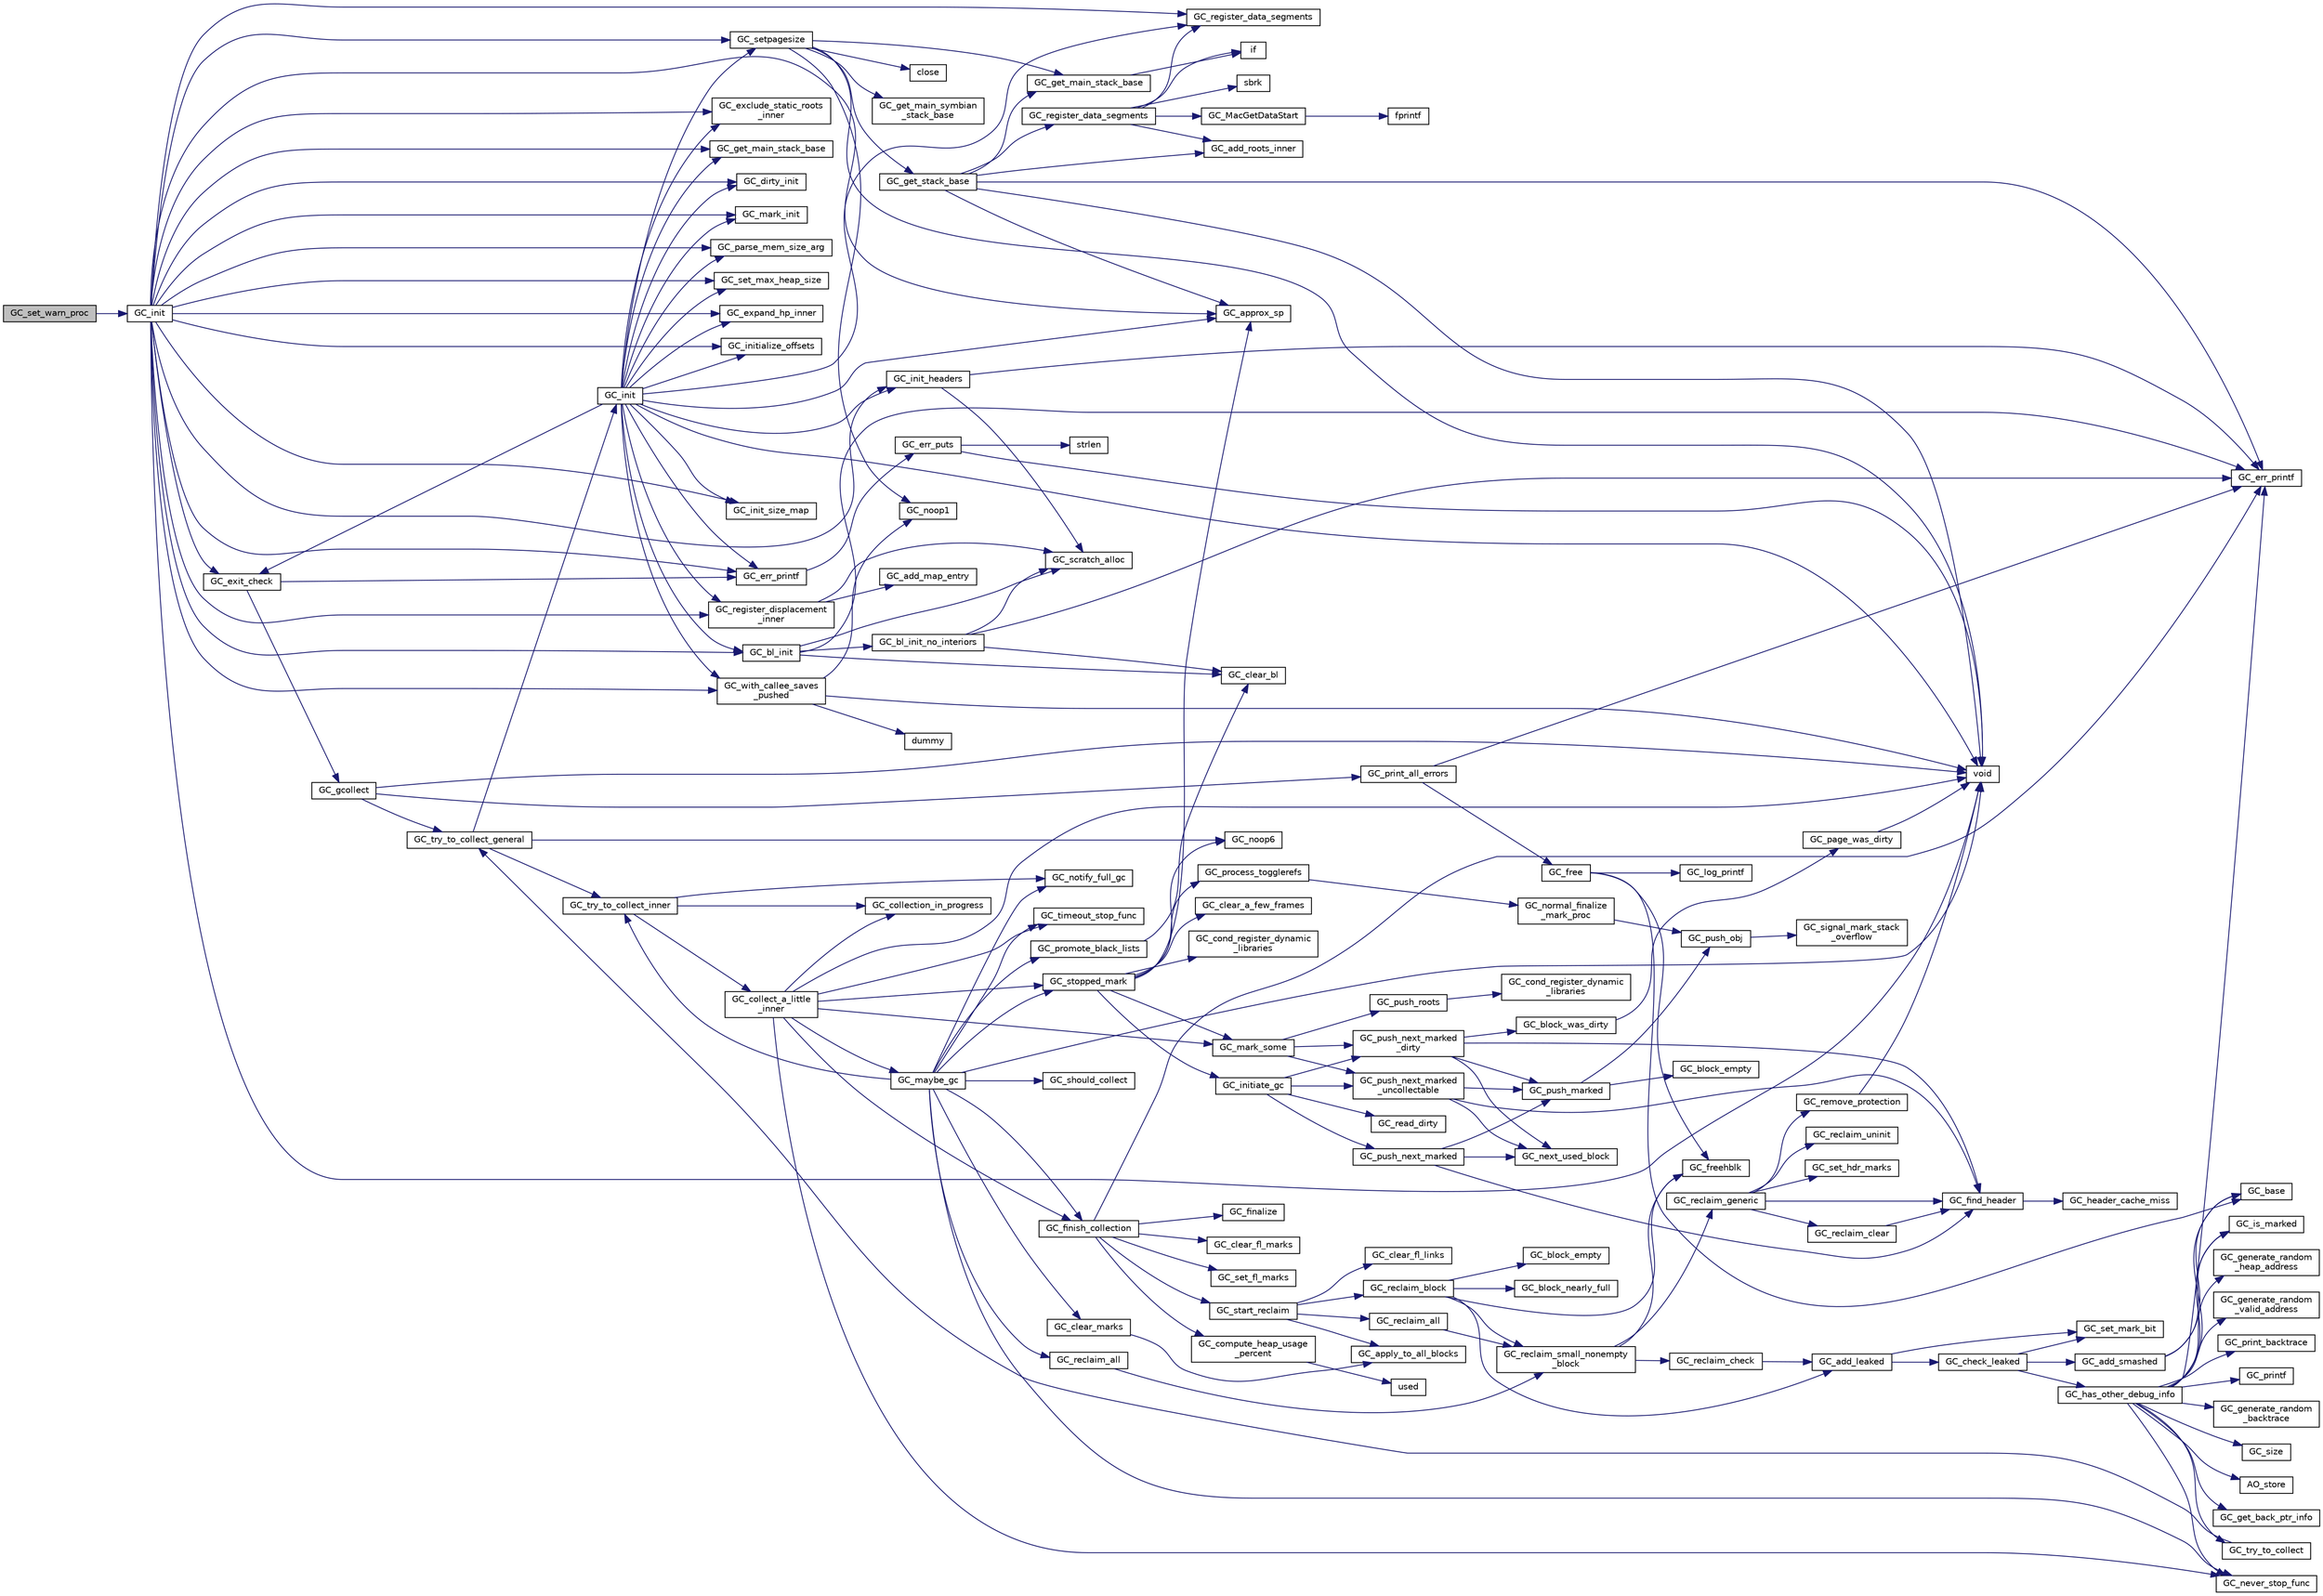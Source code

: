 digraph "GC_set_warn_proc"
{
  edge [fontname="Helvetica",fontsize="10",labelfontname="Helvetica",labelfontsize="10"];
  node [fontname="Helvetica",fontsize="10",shape=record];
  rankdir="LR";
  Node3612 [label="GC_set_warn_proc",height=0.2,width=0.4,color="black", fillcolor="grey75", style="filled", fontcolor="black"];
  Node3612 -> Node3613 [color="midnightblue",fontsize="10",style="solid",fontname="Helvetica"];
  Node3613 [label="GC_init",height=0.2,width=0.4,color="black", fillcolor="white", style="filled",URL="$de/dd3/gc_2misc_8c.html#a16a0e282a07c598595436b79e88d6e00"];
  Node3613 -> Node3614 [color="midnightblue",fontsize="10",style="solid",fontname="Helvetica"];
  Node3614 [label="void",height=0.2,width=0.4,color="black", fillcolor="white", style="filled",URL="$d0/daa/gc_8h.html#a7e0f997409f0b1753e44b648fcd6fc39"];
  Node3613 -> Node3615 [color="midnightblue",fontsize="10",style="solid",fontname="Helvetica"];
  Node3615 [label="GC_setpagesize",height=0.2,width=0.4,color="black", fillcolor="white", style="filled",URL="$dd/d79/gc__priv_8h.html#a69f36e8eacdbd088bfd0fe6b8187d13f"];
  Node3615 -> Node3616 [color="midnightblue",fontsize="10",style="solid",fontname="Helvetica"];
  Node3616 [label="GC_get_stack_base",height=0.2,width=0.4,color="black", fillcolor="white", style="filled",URL="$d2/d3c/os__dep_8c.html#a09251998bd28d60637173777b72fec2f"];
  Node3616 -> Node3617 [color="midnightblue",fontsize="10",style="solid",fontname="Helvetica"];
  Node3617 [label="GC_get_main_stack_base",height=0.2,width=0.4,color="black", fillcolor="white", style="filled",URL="$d2/d3c/os__dep_8c.html#af9cca322f452a3242d4ddae4f582ace7"];
  Node3617 -> Node3618 [color="midnightblue",fontsize="10",style="solid",fontname="Helvetica"];
  Node3618 [label="if",height=0.2,width=0.4,color="black", fillcolor="white", style="filled",URL="$dc/ddc/3rd_party_2flex-2_85_835_2parse_8c.html#a5468319b5337c3d6192d299ceb3062fc"];
  Node3616 -> Node3619 [color="midnightblue",fontsize="10",style="solid",fontname="Helvetica"];
  Node3619 [label="GC_approx_sp",height=0.2,width=0.4,color="black", fillcolor="white", style="filled",URL="$dd/d79/gc__priv_8h.html#a63ad3c8487c6bdefff474f15bb986e81"];
  Node3616 -> Node3620 [color="midnightblue",fontsize="10",style="solid",fontname="Helvetica"];
  Node3620 [label="GC_register_data_segments",height=0.2,width=0.4,color="black", fillcolor="white", style="filled",URL="$d2/d3c/os__dep_8c.html#a3d0d3f82fd76148cd7432d53d70b1fc6"];
  Node3620 -> Node3618 [color="midnightblue",fontsize="10",style="solid",fontname="Helvetica"];
  Node3620 -> Node3621 [color="midnightblue",fontsize="10",style="solid",fontname="Helvetica"];
  Node3621 [label="GC_register_data_segments",height=0.2,width=0.4,color="black", fillcolor="white", style="filled",URL="$df/db9/_amiga_o_s_8c.html#a3d0d3f82fd76148cd7432d53d70b1fc6"];
  Node3620 -> Node3622 [color="midnightblue",fontsize="10",style="solid",fontname="Helvetica"];
  Node3622 [label="GC_add_roots_inner",height=0.2,width=0.4,color="black", fillcolor="white", style="filled",URL="$dd/d79/gc__priv_8h.html#a75a78418f0a04f04ffd9edd82461f646"];
  Node3620 -> Node3623 [color="midnightblue",fontsize="10",style="solid",fontname="Helvetica"];
  Node3623 [label="sbrk",height=0.2,width=0.4,color="black", fillcolor="white", style="filled",URL="$d4/d98/g_09_09malloc_8c.html#af449de63ece64281502c546e6c491cc3"];
  Node3620 -> Node3624 [color="midnightblue",fontsize="10",style="solid",fontname="Helvetica"];
  Node3624 [label="GC_MacGetDataStart",height=0.2,width=0.4,color="black", fillcolor="white", style="filled",URL="$de/d92/_mac_o_s_8c.html#af0f592ca26979a59bef5485b6b146f17"];
  Node3624 -> Node3625 [color="midnightblue",fontsize="10",style="solid",fontname="Helvetica"];
  Node3625 [label="fprintf",height=0.2,width=0.4,color="black", fillcolor="white", style="filled",URL="$d2/d8c/examplehs038_8m.html#ae272956ea74f28b2f067d455fead331f"];
  Node3616 -> Node3626 [color="midnightblue",fontsize="10",style="solid",fontname="Helvetica"];
  Node3626 [label="GC_err_printf",height=0.2,width=0.4,color="black", fillcolor="white", style="filled",URL="$dd/d79/gc__priv_8h.html#a515817b1cc28538efe42e953361e6cb1"];
  Node3616 -> Node3622 [color="midnightblue",fontsize="10",style="solid",fontname="Helvetica"];
  Node3616 -> Node3614 [color="midnightblue",fontsize="10",style="solid",fontname="Helvetica"];
  Node3615 -> Node3614 [color="midnightblue",fontsize="10",style="solid",fontname="Helvetica"];
  Node3615 -> Node3627 [color="midnightblue",fontsize="10",style="solid",fontname="Helvetica"];
  Node3627 [label="GC_noop1",height=0.2,width=0.4,color="black", fillcolor="white", style="filled",URL="$d0/daa/gc_8h.html#a233015def2a1752a7feb7c81d34f89e6"];
  Node3615 -> Node3628 [color="midnightblue",fontsize="10",style="solid",fontname="Helvetica"];
  Node3628 [label="close",height=0.2,width=0.4,color="black", fillcolor="white", style="filled",URL="$de/def/kim__info_8m.html#aff74ba1ae73082324b3adcbdd8d78860"];
  Node3615 -> Node3617 [color="midnightblue",fontsize="10",style="solid",fontname="Helvetica"];
  Node3615 -> Node3629 [color="midnightblue",fontsize="10",style="solid",fontname="Helvetica"];
  Node3629 [label="GC_get_main_symbian\l_stack_base",height=0.2,width=0.4,color="black", fillcolor="white", style="filled",URL="$df/dac/symbian_8cpp.html#a4abe4d117f7529e3efefad688145a791"];
  Node3613 -> Node3630 [color="midnightblue",fontsize="10",style="solid",fontname="Helvetica"];
  Node3630 [label="GC_err_printf",height=0.2,width=0.4,color="black", fillcolor="white", style="filled",URL="$de/dd3/gc_2misc_8c.html#a65add866e165472e33077885ab5cb57d"];
  Node3630 -> Node3631 [color="midnightblue",fontsize="10",style="solid",fontname="Helvetica"];
  Node3631 [label="GC_err_puts",height=0.2,width=0.4,color="black", fillcolor="white", style="filled",URL="$de/dd3/gc_2misc_8c.html#ac8e0ae3d9050e13056af620d0395c587"];
  Node3631 -> Node3614 [color="midnightblue",fontsize="10",style="solid",fontname="Helvetica"];
  Node3631 -> Node3632 [color="midnightblue",fontsize="10",style="solid",fontname="Helvetica"];
  Node3632 [label="strlen",height=0.2,width=0.4,color="black", fillcolor="white", style="filled",URL="$d7/d57/iregex_8c.html#a492442620ce65db20fe7297b43cbca65"];
  Node3613 -> Node3633 [color="midnightblue",fontsize="10",style="solid",fontname="Helvetica"];
  Node3633 [label="GC_exclude_static_roots\l_inner",height=0.2,width=0.4,color="black", fillcolor="white", style="filled",URL="$dd/d79/gc__priv_8h.html#a9de5e042f9c16b0710e64611cfa92539"];
  Node3613 -> Node3634 [color="midnightblue",fontsize="10",style="solid",fontname="Helvetica"];
  Node3634 [label="GC_get_main_stack_base",height=0.2,width=0.4,color="black", fillcolor="white", style="filled",URL="$df/db9/_amiga_o_s_8c.html#af9cca322f452a3242d4ddae4f582ace7"];
  Node3613 -> Node3619 [color="midnightblue",fontsize="10",style="solid",fontname="Helvetica"];
  Node3613 -> Node3635 [color="midnightblue",fontsize="10",style="solid",fontname="Helvetica"];
  Node3635 [label="GC_dirty_init",height=0.2,width=0.4,color="black", fillcolor="white", style="filled",URL="$dd/d79/gc__priv_8h.html#a29a51493303bec3663137cb9ca6d2343"];
  Node3613 -> Node3621 [color="midnightblue",fontsize="10",style="solid",fontname="Helvetica"];
  Node3613 -> Node3636 [color="midnightblue",fontsize="10",style="solid",fontname="Helvetica"];
  Node3636 [label="GC_init_headers",height=0.2,width=0.4,color="black", fillcolor="white", style="filled",URL="$d2/d22/headers_8c.html#ab7801e7a7fe68245da22dff8da4dfa63"];
  Node3636 -> Node3637 [color="midnightblue",fontsize="10",style="solid",fontname="Helvetica"];
  Node3637 [label="GC_scratch_alloc",height=0.2,width=0.4,color="black", fillcolor="white", style="filled",URL="$d2/d22/headers_8c.html#ad4012dbe01b6c85c8c21b76e5d42b460"];
  Node3636 -> Node3626 [color="midnightblue",fontsize="10",style="solid",fontname="Helvetica"];
  Node3613 -> Node3638 [color="midnightblue",fontsize="10",style="solid",fontname="Helvetica"];
  Node3638 [label="GC_bl_init",height=0.2,width=0.4,color="black", fillcolor="white", style="filled",URL="$db/d5f/blacklst_8c.html#af4183eead1835a06b5062b1a9980df57"];
  Node3638 -> Node3639 [color="midnightblue",fontsize="10",style="solid",fontname="Helvetica"];
  Node3639 [label="GC_bl_init_no_interiors",height=0.2,width=0.4,color="black", fillcolor="white", style="filled",URL="$db/d5f/blacklst_8c.html#aa959cb7ecd954c5ce71a307a95e917b0"];
  Node3639 -> Node3637 [color="midnightblue",fontsize="10",style="solid",fontname="Helvetica"];
  Node3639 -> Node3626 [color="midnightblue",fontsize="10",style="solid",fontname="Helvetica"];
  Node3639 -> Node3640 [color="midnightblue",fontsize="10",style="solid",fontname="Helvetica"];
  Node3640 [label="GC_clear_bl",height=0.2,width=0.4,color="black", fillcolor="white", style="filled",URL="$db/d5f/blacklst_8c.html#abffd8217465e2a2af662066fae2c46b3"];
  Node3638 -> Node3637 [color="midnightblue",fontsize="10",style="solid",fontname="Helvetica"];
  Node3638 -> Node3626 [color="midnightblue",fontsize="10",style="solid",fontname="Helvetica"];
  Node3638 -> Node3640 [color="midnightblue",fontsize="10",style="solid",fontname="Helvetica"];
  Node3613 -> Node3641 [color="midnightblue",fontsize="10",style="solid",fontname="Helvetica"];
  Node3641 [label="GC_mark_init",height=0.2,width=0.4,color="black", fillcolor="white", style="filled",URL="$dd/d79/gc__priv_8h.html#a64108c12ea06e23af7be1d9c872be526"];
  Node3613 -> Node3642 [color="midnightblue",fontsize="10",style="solid",fontname="Helvetica"];
  Node3642 [label="GC_parse_mem_size_arg",height=0.2,width=0.4,color="black", fillcolor="white", style="filled",URL="$de/dd3/gc_2misc_8c.html#ad6fefa01e4246ef7c4658456d0c8d51c"];
  Node3613 -> Node3643 [color="midnightblue",fontsize="10",style="solid",fontname="Helvetica"];
  Node3643 [label="GC_set_max_heap_size",height=0.2,width=0.4,color="black", fillcolor="white", style="filled",URL="$d9/d39/alloc_8c.html#a19ab7146b88522de1093da71555be260"];
  Node3613 -> Node3644 [color="midnightblue",fontsize="10",style="solid",fontname="Helvetica"];
  Node3644 [label="GC_expand_hp_inner",height=0.2,width=0.4,color="black", fillcolor="white", style="filled",URL="$d9/d39/alloc_8c.html#ac5bcf928b3ddcd0be79f3b8e276ecb5c"];
  Node3613 -> Node3645 [color="midnightblue",fontsize="10",style="solid",fontname="Helvetica"];
  Node3645 [label="GC_initialize_offsets",height=0.2,width=0.4,color="black", fillcolor="white", style="filled",URL="$dd/d79/gc__priv_8h.html#abbd44583f2d985e9a2eb30303beb8f97"];
  Node3613 -> Node3646 [color="midnightblue",fontsize="10",style="solid",fontname="Helvetica"];
  Node3646 [label="GC_register_displacement\l_inner",height=0.2,width=0.4,color="black", fillcolor="white", style="filled",URL="$dd/d79/gc__priv_8h.html#a2a2204a2386781556aa1d3d70eb9bd04"];
  Node3646 -> Node3647 [color="midnightblue",fontsize="10",style="solid",fontname="Helvetica"];
  Node3647 [label="GC_add_map_entry",height=0.2,width=0.4,color="black", fillcolor="white", style="filled",URL="$dd/d79/gc__priv_8h.html#ac2326c77652399203efc82c6b971dc4e"];
  Node3646 -> Node3637 [color="midnightblue",fontsize="10",style="solid",fontname="Helvetica"];
  Node3613 -> Node3648 [color="midnightblue",fontsize="10",style="solid",fontname="Helvetica"];
  Node3648 [label="GC_init_size_map",height=0.2,width=0.4,color="black", fillcolor="white", style="filled",URL="$de/dd3/gc_2misc_8c.html#a8630ca36a509b7a5b0ff5091b59f261a"];
  Node3613 -> Node3649 [color="midnightblue",fontsize="10",style="solid",fontname="Helvetica"];
  Node3649 [label="GC_with_callee_saves\l_pushed",height=0.2,width=0.4,color="black", fillcolor="white", style="filled",URL="$dd/d79/gc__priv_8h.html#a6af56dbaf871f19819e42a5445771613"];
  Node3649 -> Node3650 [color="midnightblue",fontsize="10",style="solid",fontname="Helvetica"];
  Node3650 [label="dummy",height=0.2,width=0.4,color="black", fillcolor="white", style="filled",URL="$d7/d6b/ipoma-dummy_8f.html#a14e68597ab81208552434ccd2a9e8f4f"];
  Node3649 -> Node3627 [color="midnightblue",fontsize="10",style="solid",fontname="Helvetica"];
  Node3649 -> Node3614 [color="midnightblue",fontsize="10",style="solid",fontname="Helvetica"];
  Node3613 -> Node3651 [color="midnightblue",fontsize="10",style="solid",fontname="Helvetica"];
  Node3651 [label="GC_exit_check",height=0.2,width=0.4,color="black", fillcolor="white", style="filled",URL="$de/dd3/gc_2misc_8c.html#aebed0843915f857a3004b0b9fc88846e"];
  Node3651 -> Node3652 [color="midnightblue",fontsize="10",style="solid",fontname="Helvetica"];
  Node3652 [label="GC_gcollect",height=0.2,width=0.4,color="black", fillcolor="white", style="filled",URL="$d9/d39/alloc_8c.html#a726a8653def8e4e16be7e29c7617c7d5"];
  Node3652 -> Node3614 [color="midnightblue",fontsize="10",style="solid",fontname="Helvetica"];
  Node3652 -> Node3653 [color="midnightblue",fontsize="10",style="solid",fontname="Helvetica"];
  Node3653 [label="GC_try_to_collect_general",height=0.2,width=0.4,color="black", fillcolor="white", style="filled",URL="$d9/d39/alloc_8c.html#a70b496ceee236d78b93b578c73695d6a"];
  Node3653 -> Node3654 [color="midnightblue",fontsize="10",style="solid",fontname="Helvetica"];
  Node3654 [label="GC_init",height=0.2,width=0.4,color="black", fillcolor="white", style="filled",URL="$d0/daa/gc_8h.html#a16a0e282a07c598595436b79e88d6e00"];
  Node3654 -> Node3614 [color="midnightblue",fontsize="10",style="solid",fontname="Helvetica"];
  Node3654 -> Node3615 [color="midnightblue",fontsize="10",style="solid",fontname="Helvetica"];
  Node3654 -> Node3630 [color="midnightblue",fontsize="10",style="solid",fontname="Helvetica"];
  Node3654 -> Node3633 [color="midnightblue",fontsize="10",style="solid",fontname="Helvetica"];
  Node3654 -> Node3634 [color="midnightblue",fontsize="10",style="solid",fontname="Helvetica"];
  Node3654 -> Node3619 [color="midnightblue",fontsize="10",style="solid",fontname="Helvetica"];
  Node3654 -> Node3635 [color="midnightblue",fontsize="10",style="solid",fontname="Helvetica"];
  Node3654 -> Node3621 [color="midnightblue",fontsize="10",style="solid",fontname="Helvetica"];
  Node3654 -> Node3636 [color="midnightblue",fontsize="10",style="solid",fontname="Helvetica"];
  Node3654 -> Node3638 [color="midnightblue",fontsize="10",style="solid",fontname="Helvetica"];
  Node3654 -> Node3641 [color="midnightblue",fontsize="10",style="solid",fontname="Helvetica"];
  Node3654 -> Node3642 [color="midnightblue",fontsize="10",style="solid",fontname="Helvetica"];
  Node3654 -> Node3643 [color="midnightblue",fontsize="10",style="solid",fontname="Helvetica"];
  Node3654 -> Node3644 [color="midnightblue",fontsize="10",style="solid",fontname="Helvetica"];
  Node3654 -> Node3645 [color="midnightblue",fontsize="10",style="solid",fontname="Helvetica"];
  Node3654 -> Node3646 [color="midnightblue",fontsize="10",style="solid",fontname="Helvetica"];
  Node3654 -> Node3648 [color="midnightblue",fontsize="10",style="solid",fontname="Helvetica"];
  Node3654 -> Node3649 [color="midnightblue",fontsize="10",style="solid",fontname="Helvetica"];
  Node3654 -> Node3651 [color="midnightblue",fontsize="10",style="solid",fontname="Helvetica"];
  Node3653 -> Node3655 [color="midnightblue",fontsize="10",style="solid",fontname="Helvetica"];
  Node3655 [label="GC_noop6",height=0.2,width=0.4,color="black", fillcolor="white", style="filled",URL="$dd/d79/gc__priv_8h.html#acb8ad0deabff4b0f2dd9dda6c7bd7190"];
  Node3653 -> Node3656 [color="midnightblue",fontsize="10",style="solid",fontname="Helvetica"];
  Node3656 [label="GC_try_to_collect_inner",height=0.2,width=0.4,color="black", fillcolor="white", style="filled",URL="$d9/d39/alloc_8c.html#a2add6e03db26dd061369fb1116eae67d"];
  Node3656 -> Node3657 [color="midnightblue",fontsize="10",style="solid",fontname="Helvetica"];
  Node3657 [label="GC_collection_in_progress",height=0.2,width=0.4,color="black", fillcolor="white", style="filled",URL="$dd/d79/gc__priv_8h.html#a0784f4bbd76df30f0d547e848e570d75"];
  Node3656 -> Node3658 [color="midnightblue",fontsize="10",style="solid",fontname="Helvetica"];
  Node3658 [label="GC_collect_a_little\l_inner",height=0.2,width=0.4,color="black", fillcolor="white", style="filled",URL="$d9/d39/alloc_8c.html#aa4521e4ff77319368671db2f7cc56ca4"];
  Node3658 -> Node3657 [color="midnightblue",fontsize="10",style="solid",fontname="Helvetica"];
  Node3658 -> Node3659 [color="midnightblue",fontsize="10",style="solid",fontname="Helvetica"];
  Node3659 [label="GC_mark_some",height=0.2,width=0.4,color="black", fillcolor="white", style="filled",URL="$dd/d79/gc__priv_8h.html#abc58b74d8f082c09663afed967bf7bd1"];
  Node3659 -> Node3660 [color="midnightblue",fontsize="10",style="solid",fontname="Helvetica"];
  Node3660 [label="GC_push_next_marked\l_dirty",height=0.2,width=0.4,color="black", fillcolor="white", style="filled",URL="$d1/db7/mark_8c.html#a2b64914843f3267ea62fb8cf095cb09d"];
  Node3660 -> Node3661 [color="midnightblue",fontsize="10",style="solid",fontname="Helvetica"];
  Node3661 [label="GC_next_used_block",height=0.2,width=0.4,color="black", fillcolor="white", style="filled",URL="$d2/d22/headers_8c.html#a6e4b2c04b60a205269287bedeae8753c"];
  Node3660 -> Node3662 [color="midnightblue",fontsize="10",style="solid",fontname="Helvetica"];
  Node3662 [label="GC_find_header",height=0.2,width=0.4,color="black", fillcolor="white", style="filled",URL="$d2/d22/headers_8c.html#a82a38fd3345ecdd1ab8e84422ed16022"];
  Node3662 -> Node3663 [color="midnightblue",fontsize="10",style="solid",fontname="Helvetica"];
  Node3663 [label="GC_header_cache_miss",height=0.2,width=0.4,color="black", fillcolor="white", style="filled",URL="$d2/d22/headers_8c.html#a6713a42cf8bb9b399bc20947f771b5c7"];
  Node3660 -> Node3664 [color="midnightblue",fontsize="10",style="solid",fontname="Helvetica"];
  Node3664 [label="GC_block_was_dirty",height=0.2,width=0.4,color="black", fillcolor="white", style="filled",URL="$d1/db7/mark_8c.html#ad3dbd3d31eb43d2ad442e22d523fd716"];
  Node3664 -> Node3665 [color="midnightblue",fontsize="10",style="solid",fontname="Helvetica"];
  Node3665 [label="GC_page_was_dirty",height=0.2,width=0.4,color="black", fillcolor="white", style="filled",URL="$dd/d79/gc__priv_8h.html#a6fa44797f4bbb69a231f72a3255960fe"];
  Node3665 -> Node3614 [color="midnightblue",fontsize="10",style="solid",fontname="Helvetica"];
  Node3660 -> Node3666 [color="midnightblue",fontsize="10",style="solid",fontname="Helvetica"];
  Node3666 [label="GC_push_marked",height=0.2,width=0.4,color="black", fillcolor="white", style="filled",URL="$d1/db7/mark_8c.html#a3f6c642633cbcf2c4960bbb02a6b305c"];
  Node3666 -> Node3667 [color="midnightblue",fontsize="10",style="solid",fontname="Helvetica"];
  Node3667 [label="GC_block_empty",height=0.2,width=0.4,color="black", fillcolor="white", style="filled",URL="$dd/d79/gc__priv_8h.html#a492e5047848f1c2ee71297f76085b687"];
  Node3666 -> Node3668 [color="midnightblue",fontsize="10",style="solid",fontname="Helvetica"];
  Node3668 [label="GC_push_obj",height=0.2,width=0.4,color="black", fillcolor="white", style="filled",URL="$d8/d2e/gc__pmark_8h.html#a3bf1b3df20d6725c7b48570dc6334ae9"];
  Node3668 -> Node3669 [color="midnightblue",fontsize="10",style="solid",fontname="Helvetica"];
  Node3669 [label="GC_signal_mark_stack\l_overflow",height=0.2,width=0.4,color="black", fillcolor="white", style="filled",URL="$d8/d2e/gc__pmark_8h.html#ac7235e2e6e7dee5b8d82acb48bbf7c47"];
  Node3659 -> Node3670 [color="midnightblue",fontsize="10",style="solid",fontname="Helvetica"];
  Node3670 [label="GC_push_roots",height=0.2,width=0.4,color="black", fillcolor="white", style="filled",URL="$dd/d79/gc__priv_8h.html#aa286e2246387f4caab7aab61bd61c4f8"];
  Node3670 -> Node3671 [color="midnightblue",fontsize="10",style="solid",fontname="Helvetica"];
  Node3671 [label="GC_cond_register_dynamic\l_libraries",height=0.2,width=0.4,color="black", fillcolor="white", style="filled",URL="$dd/d54/mark__rts_8c.html#a8d8ac1f3d8195087879027a5c35988bb"];
  Node3659 -> Node3672 [color="midnightblue",fontsize="10",style="solid",fontname="Helvetica"];
  Node3672 [label="GC_push_next_marked\l_uncollectable",height=0.2,width=0.4,color="black", fillcolor="white", style="filled",URL="$d1/db7/mark_8c.html#ac45e0725fc752de3102a602c1f0cea01"];
  Node3672 -> Node3661 [color="midnightblue",fontsize="10",style="solid",fontname="Helvetica"];
  Node3672 -> Node3662 [color="midnightblue",fontsize="10",style="solid",fontname="Helvetica"];
  Node3672 -> Node3666 [color="midnightblue",fontsize="10",style="solid",fontname="Helvetica"];
  Node3658 -> Node3673 [color="midnightblue",fontsize="10",style="solid",fontname="Helvetica"];
  Node3673 [label="GC_stopped_mark",height=0.2,width=0.4,color="black", fillcolor="white", style="filled",URL="$d9/d39/alloc_8c.html#a770f751cf8819cb41e0cf38b7a36ef33"];
  Node3673 -> Node3674 [color="midnightblue",fontsize="10",style="solid",fontname="Helvetica"];
  Node3674 [label="GC_cond_register_dynamic\l_libraries",height=0.2,width=0.4,color="black", fillcolor="white", style="filled",URL="$dd/d79/gc__priv_8h.html#a8d8ac1f3d8195087879027a5c35988bb"];
  Node3673 -> Node3675 [color="midnightblue",fontsize="10",style="solid",fontname="Helvetica"];
  Node3675 [label="GC_process_togglerefs",height=0.2,width=0.4,color="black", fillcolor="white", style="filled",URL="$d3/d1e/finalize_8c.html#aa9239d76bc7e48761f3c53969bbc59bf"];
  Node3675 -> Node3676 [color="midnightblue",fontsize="10",style="solid",fontname="Helvetica"];
  Node3676 [label="GC_normal_finalize\l_mark_proc",height=0.2,width=0.4,color="black", fillcolor="white", style="filled",URL="$d3/d1e/finalize_8c.html#ad08f29bfcd6a376a69cedd2f97586baa"];
  Node3676 -> Node3668 [color="midnightblue",fontsize="10",style="solid",fontname="Helvetica"];
  Node3673 -> Node3677 [color="midnightblue",fontsize="10",style="solid",fontname="Helvetica"];
  Node3677 [label="GC_clear_a_few_frames",height=0.2,width=0.4,color="black", fillcolor="white", style="filled",URL="$d9/d39/alloc_8c.html#a4dccf283b324c02707dc118d2c76a82e"];
  Node3673 -> Node3655 [color="midnightblue",fontsize="10",style="solid",fontname="Helvetica"];
  Node3673 -> Node3678 [color="midnightblue",fontsize="10",style="solid",fontname="Helvetica"];
  Node3678 [label="GC_initiate_gc",height=0.2,width=0.4,color="black", fillcolor="white", style="filled",URL="$dd/d79/gc__priv_8h.html#a84c21b48dfdf4029f20f20bcd03fabc5"];
  Node3678 -> Node3679 [color="midnightblue",fontsize="10",style="solid",fontname="Helvetica"];
  Node3679 [label="GC_read_dirty",height=0.2,width=0.4,color="black", fillcolor="white", style="filled",URL="$dd/d79/gc__priv_8h.html#ac54bdf2543cf0a3459be3ee5aac96e18"];
  Node3678 -> Node3660 [color="midnightblue",fontsize="10",style="solid",fontname="Helvetica"];
  Node3678 -> Node3680 [color="midnightblue",fontsize="10",style="solid",fontname="Helvetica"];
  Node3680 [label="GC_push_next_marked",height=0.2,width=0.4,color="black", fillcolor="white", style="filled",URL="$d1/db7/mark_8c.html#a85138116d042be2501da35dac96baa00"];
  Node3680 -> Node3661 [color="midnightblue",fontsize="10",style="solid",fontname="Helvetica"];
  Node3680 -> Node3662 [color="midnightblue",fontsize="10",style="solid",fontname="Helvetica"];
  Node3680 -> Node3666 [color="midnightblue",fontsize="10",style="solid",fontname="Helvetica"];
  Node3678 -> Node3672 [color="midnightblue",fontsize="10",style="solid",fontname="Helvetica"];
  Node3673 -> Node3659 [color="midnightblue",fontsize="10",style="solid",fontname="Helvetica"];
  Node3673 -> Node3619 [color="midnightblue",fontsize="10",style="solid",fontname="Helvetica"];
  Node3658 -> Node3681 [color="midnightblue",fontsize="10",style="solid",fontname="Helvetica"];
  Node3681 [label="GC_timeout_stop_func",height=0.2,width=0.4,color="black", fillcolor="white", style="filled",URL="$d9/d39/alloc_8c.html#a4ff1e49182c4fb83f2e6aa1c7ded2071"];
  Node3658 -> Node3614 [color="midnightblue",fontsize="10",style="solid",fontname="Helvetica"];
  Node3658 -> Node3682 [color="midnightblue",fontsize="10",style="solid",fontname="Helvetica"];
  Node3682 [label="GC_never_stop_func",height=0.2,width=0.4,color="black", fillcolor="white", style="filled",URL="$d9/d39/alloc_8c.html#a198983e95d71e4daf794092f12618009"];
  Node3658 -> Node3683 [color="midnightblue",fontsize="10",style="solid",fontname="Helvetica"];
  Node3683 [label="GC_finish_collection",height=0.2,width=0.4,color="black", fillcolor="white", style="filled",URL="$d9/d39/alloc_8c.html#a3c34c8a98cd8b3be1725944ba54701ad"];
  Node3683 -> Node3684 [color="midnightblue",fontsize="10",style="solid",fontname="Helvetica"];
  Node3684 [label="GC_set_fl_marks",height=0.2,width=0.4,color="black", fillcolor="white", style="filled",URL="$d9/d39/alloc_8c.html#a48dd9a512111c483ccdae63a89a10e59"];
  Node3683 -> Node3685 [color="midnightblue",fontsize="10",style="solid",fontname="Helvetica"];
  Node3685 [label="GC_start_reclaim",height=0.2,width=0.4,color="black", fillcolor="white", style="filled",URL="$dd/d79/gc__priv_8h.html#a3d4aa82f45c24b3b7a8eb3e607582995"];
  Node3685 -> Node3686 [color="midnightblue",fontsize="10",style="solid",fontname="Helvetica"];
  Node3686 [label="GC_clear_fl_links",height=0.2,width=0.4,color="black", fillcolor="white", style="filled",URL="$d7/d0b/reclaim_8c.html#a8dd938713e06c8a0434bb0063e4fe1ff"];
  Node3685 -> Node3687 [color="midnightblue",fontsize="10",style="solid",fontname="Helvetica"];
  Node3687 [label="GC_apply_to_all_blocks",height=0.2,width=0.4,color="black", fillcolor="white", style="filled",URL="$d2/d22/headers_8c.html#a48a8aa76f61165c1116bb7a3a52d9ac5"];
  Node3685 -> Node3688 [color="midnightblue",fontsize="10",style="solid",fontname="Helvetica"];
  Node3688 [label="GC_reclaim_block",height=0.2,width=0.4,color="black", fillcolor="white", style="filled",URL="$d7/d0b/reclaim_8c.html#a7721e31790b860809f5b25aef40ac673"];
  Node3688 -> Node3689 [color="midnightblue",fontsize="10",style="solid",fontname="Helvetica"];
  Node3689 [label="GC_add_leaked",height=0.2,width=0.4,color="black", fillcolor="white", style="filled",URL="$d7/d0b/reclaim_8c.html#afccf6e87c1d8bdbe9ea41221a3dc78ad"];
  Node3689 -> Node3690 [color="midnightblue",fontsize="10",style="solid",fontname="Helvetica"];
  Node3690 [label="GC_check_leaked",height=0.2,width=0.4,color="black", fillcolor="white", style="filled",URL="$d3/d7b/dbg__mlc_8c.html#a4985b7b1cc5846b5fc372ada1a410071"];
  Node3690 -> Node3691 [color="midnightblue",fontsize="10",style="solid",fontname="Helvetica"];
  Node3691 [label="GC_has_other_debug_info",height=0.2,width=0.4,color="black", fillcolor="white", style="filled",URL="$d3/d7b/dbg__mlc_8c.html#a1e8d4ec327bfee97d5936431e51c3ef6"];
  Node3691 -> Node3692 [color="midnightblue",fontsize="10",style="solid",fontname="Helvetica"];
  Node3692 [label="GC_size",height=0.2,width=0.4,color="black", fillcolor="white", style="filled",URL="$d0/daa/gc_8h.html#a8e4b29a6f09c281e53721eba5f206cf8"];
  Node3691 -> Node3693 [color="midnightblue",fontsize="10",style="solid",fontname="Helvetica"];
  Node3693 [label="AO_store",height=0.2,width=0.4,color="black", fillcolor="white", style="filled",URL="$de/da5/generic-small_8h.html#aa31bf334f050b63089046aa522cacdc9"];
  Node3691 -> Node3694 [color="midnightblue",fontsize="10",style="solid",fontname="Helvetica"];
  Node3694 [label="GC_get_back_ptr_info",height=0.2,width=0.4,color="black", fillcolor="white", style="filled",URL="$d1/d12/gc__backptr_8h.html#adf1bbdb7ae913d2c830b03c68a46dbc4"];
  Node3691 -> Node3695 [color="midnightblue",fontsize="10",style="solid",fontname="Helvetica"];
  Node3695 [label="GC_base",height=0.2,width=0.4,color="black", fillcolor="white", style="filled",URL="$d0/daa/gc_8h.html#a8b93cd0c8d9c312bbdf0e679d10b680a"];
  Node3691 -> Node3696 [color="midnightblue",fontsize="10",style="solid",fontname="Helvetica"];
  Node3696 [label="GC_generate_random\l_heap_address",height=0.2,width=0.4,color="black", fillcolor="white", style="filled",URL="$d1/d12/gc__backptr_8h.html#a1d6517e661024a0531a120458a888654"];
  Node3691 -> Node3697 [color="midnightblue",fontsize="10",style="solid",fontname="Helvetica"];
  Node3697 [label="GC_generate_random\l_valid_address",height=0.2,width=0.4,color="black", fillcolor="white", style="filled",URL="$d1/d12/gc__backptr_8h.html#a1a7cecbc608801ff228aa5b9a63203fb"];
  Node3691 -> Node3698 [color="midnightblue",fontsize="10",style="solid",fontname="Helvetica"];
  Node3698 [label="GC_is_marked",height=0.2,width=0.4,color="black", fillcolor="white", style="filled",URL="$d4/d23/gc__mark_8h.html#a268392cfc127d2574a72a58dd517e926"];
  Node3691 -> Node3699 [color="midnightblue",fontsize="10",style="solid",fontname="Helvetica"];
  Node3699 [label="GC_print_backtrace",height=0.2,width=0.4,color="black", fillcolor="white", style="filled",URL="$d1/d12/gc__backptr_8h.html#aae6654dbd1cbf8f9169002044dca341c"];
  Node3691 -> Node3626 [color="midnightblue",fontsize="10",style="solid",fontname="Helvetica"];
  Node3691 -> Node3700 [color="midnightblue",fontsize="10",style="solid",fontname="Helvetica"];
  Node3700 [label="GC_printf",height=0.2,width=0.4,color="black", fillcolor="white", style="filled",URL="$dd/d79/gc__priv_8h.html#af88bfca208f01c5a5b986b6875d279c5"];
  Node3691 -> Node3701 [color="midnightblue",fontsize="10",style="solid",fontname="Helvetica"];
  Node3701 [label="GC_generate_random\l_backtrace",height=0.2,width=0.4,color="black", fillcolor="white", style="filled",URL="$d1/d12/gc__backptr_8h.html#abf6a51b99f26482e856763f27018f009"];
  Node3691 -> Node3702 [color="midnightblue",fontsize="10",style="solid",fontname="Helvetica"];
  Node3702 [label="GC_try_to_collect",height=0.2,width=0.4,color="black", fillcolor="white", style="filled",URL="$d9/d39/alloc_8c.html#ad5a1cc1b1694e4370eef16ec02100a0a"];
  Node3702 -> Node3653 [color="midnightblue",fontsize="10",style="solid",fontname="Helvetica"];
  Node3691 -> Node3682 [color="midnightblue",fontsize="10",style="solid",fontname="Helvetica"];
  Node3690 -> Node3703 [color="midnightblue",fontsize="10",style="solid",fontname="Helvetica"];
  Node3703 [label="GC_set_mark_bit",height=0.2,width=0.4,color="black", fillcolor="white", style="filled",URL="$d4/d23/gc__mark_8h.html#afb10ec125839271f2b9194b33de195d0"];
  Node3690 -> Node3704 [color="midnightblue",fontsize="10",style="solid",fontname="Helvetica"];
  Node3704 [label="GC_add_smashed",height=0.2,width=0.4,color="black", fillcolor="white", style="filled",URL="$d3/d7b/dbg__mlc_8c.html#a25d9083b1d677389672528b7e55c0ce6"];
  Node3704 -> Node3698 [color="midnightblue",fontsize="10",style="solid",fontname="Helvetica"];
  Node3704 -> Node3695 [color="midnightblue",fontsize="10",style="solid",fontname="Helvetica"];
  Node3689 -> Node3703 [color="midnightblue",fontsize="10",style="solid",fontname="Helvetica"];
  Node3688 -> Node3705 [color="midnightblue",fontsize="10",style="solid",fontname="Helvetica"];
  Node3705 [label="GC_freehblk",height=0.2,width=0.4,color="black", fillcolor="white", style="filled",URL="$d8/d86/allchblk_8c.html#a2c41d1fbfff96311052f54041d5c659a"];
  Node3688 -> Node3706 [color="midnightblue",fontsize="10",style="solid",fontname="Helvetica"];
  Node3706 [label="GC_block_empty",height=0.2,width=0.4,color="black", fillcolor="white", style="filled",URL="$d7/d0b/reclaim_8c.html#a492e5047848f1c2ee71297f76085b687"];
  Node3688 -> Node3707 [color="midnightblue",fontsize="10",style="solid",fontname="Helvetica"];
  Node3707 [label="GC_reclaim_small_nonempty\l_block",height=0.2,width=0.4,color="black", fillcolor="white", style="filled",URL="$d7/d0b/reclaim_8c.html#a713b42be146628271b9fceb7e768ded4"];
  Node3707 -> Node3708 [color="midnightblue",fontsize="10",style="solid",fontname="Helvetica"];
  Node3708 [label="GC_reclaim_check",height=0.2,width=0.4,color="black", fillcolor="white", style="filled",URL="$d7/d0b/reclaim_8c.html#a0bf4ca5537f7291287c78c2b67194525"];
  Node3708 -> Node3689 [color="midnightblue",fontsize="10",style="solid",fontname="Helvetica"];
  Node3707 -> Node3709 [color="midnightblue",fontsize="10",style="solid",fontname="Helvetica"];
  Node3709 [label="GC_reclaim_generic",height=0.2,width=0.4,color="black", fillcolor="white", style="filled",URL="$d7/d0b/reclaim_8c.html#a1cd641bd689b35751eeffdf2cab254fa"];
  Node3709 -> Node3662 [color="midnightblue",fontsize="10",style="solid",fontname="Helvetica"];
  Node3709 -> Node3710 [color="midnightblue",fontsize="10",style="solid",fontname="Helvetica"];
  Node3710 [label="GC_remove_protection",height=0.2,width=0.4,color="black", fillcolor="white", style="filled",URL="$dd/d79/gc__priv_8h.html#ac4f8d20ee0d59bc2cab4984343affea6"];
  Node3710 -> Node3614 [color="midnightblue",fontsize="10",style="solid",fontname="Helvetica"];
  Node3709 -> Node3711 [color="midnightblue",fontsize="10",style="solid",fontname="Helvetica"];
  Node3711 [label="GC_reclaim_clear",height=0.2,width=0.4,color="black", fillcolor="white", style="filled",URL="$d7/d0b/reclaim_8c.html#adf998593d510bd7665a5afa02cfeafbb"];
  Node3711 -> Node3662 [color="midnightblue",fontsize="10",style="solid",fontname="Helvetica"];
  Node3709 -> Node3712 [color="midnightblue",fontsize="10",style="solid",fontname="Helvetica"];
  Node3712 [label="GC_reclaim_uninit",height=0.2,width=0.4,color="black", fillcolor="white", style="filled",URL="$d7/d0b/reclaim_8c.html#ad162b1b61ccfb458d43b30023a882204"];
  Node3709 -> Node3713 [color="midnightblue",fontsize="10",style="solid",fontname="Helvetica"];
  Node3713 [label="GC_set_hdr_marks",height=0.2,width=0.4,color="black", fillcolor="white", style="filled",URL="$dd/d79/gc__priv_8h.html#ad83b8023011c333edd39adb21458dbd4"];
  Node3707 -> Node3705 [color="midnightblue",fontsize="10",style="solid",fontname="Helvetica"];
  Node3688 -> Node3714 [color="midnightblue",fontsize="10",style="solid",fontname="Helvetica"];
  Node3714 [label="GC_block_nearly_full",height=0.2,width=0.4,color="black", fillcolor="white", style="filled",URL="$d7/d0b/reclaim_8c.html#af026f6b9910679586f5492b505fbf407"];
  Node3685 -> Node3715 [color="midnightblue",fontsize="10",style="solid",fontname="Helvetica"];
  Node3715 [label="GC_reclaim_all",height=0.2,width=0.4,color="black", fillcolor="white", style="filled",URL="$d7/d0b/reclaim_8c.html#a07f36a322f6a08a42590b6b6933836c1"];
  Node3715 -> Node3707 [color="midnightblue",fontsize="10",style="solid",fontname="Helvetica"];
  Node3683 -> Node3716 [color="midnightblue",fontsize="10",style="solid",fontname="Helvetica"];
  Node3716 [label="GC_finalize",height=0.2,width=0.4,color="black", fillcolor="white", style="filled",URL="$d3/d1e/finalize_8c.html#aff4d08c622dd7510013587fcf7dd5326"];
  Node3683 -> Node3626 [color="midnightblue",fontsize="10",style="solid",fontname="Helvetica"];
  Node3683 -> Node3717 [color="midnightblue",fontsize="10",style="solid",fontname="Helvetica"];
  Node3717 [label="GC_clear_fl_marks",height=0.2,width=0.4,color="black", fillcolor="white", style="filled",URL="$d9/d39/alloc_8c.html#a9d14aaea713b0429ba5af5d7c7f1d4fa"];
  Node3683 -> Node3718 [color="midnightblue",fontsize="10",style="solid",fontname="Helvetica"];
  Node3718 [label="GC_compute_heap_usage\l_percent",height=0.2,width=0.4,color="black", fillcolor="white", style="filled",URL="$d9/d39/alloc_8c.html#ac738a54dc74b82adbc9ae90b5ea945ea"];
  Node3718 -> Node3719 [color="midnightblue",fontsize="10",style="solid",fontname="Helvetica"];
  Node3719 [label="used",height=0.2,width=0.4,color="black", fillcolor="white", style="filled",URL="$da/d25/_c_vode_set_options_8m.html#a11233cb8dd1c3244481b806257aaf22c"];
  Node3658 -> Node3720 [color="midnightblue",fontsize="10",style="solid",fontname="Helvetica"];
  Node3720 [label="GC_maybe_gc",height=0.2,width=0.4,color="black", fillcolor="white", style="filled",URL="$d9/d39/alloc_8c.html#a052bd8f73260d5517da328ec80bf2803"];
  Node3720 -> Node3721 [color="midnightblue",fontsize="10",style="solid",fontname="Helvetica"];
  Node3721 [label="GC_should_collect",height=0.2,width=0.4,color="black", fillcolor="white", style="filled",URL="$d9/d39/alloc_8c.html#acd4e74215cc34d11e02482518139ea4e"];
  Node3720 -> Node3656 [color="midnightblue",fontsize="10",style="solid",fontname="Helvetica"];
  Node3720 -> Node3682 [color="midnightblue",fontsize="10",style="solid",fontname="Helvetica"];
  Node3720 -> Node3722 [color="midnightblue",fontsize="10",style="solid",fontname="Helvetica"];
  Node3722 [label="GC_promote_black_lists",height=0.2,width=0.4,color="black", fillcolor="white", style="filled",URL="$db/d5f/blacklst_8c.html#a73c55ff2c441aea8590938040a7ad7b9"];
  Node3722 -> Node3640 [color="midnightblue",fontsize="10",style="solid",fontname="Helvetica"];
  Node3720 -> Node3614 [color="midnightblue",fontsize="10",style="solid",fontname="Helvetica"];
  Node3720 -> Node3723 [color="midnightblue",fontsize="10",style="solid",fontname="Helvetica"];
  Node3723 [label="GC_reclaim_all",height=0.2,width=0.4,color="black", fillcolor="white", style="filled",URL="$dd/d79/gc__priv_8h.html#a07f36a322f6a08a42590b6b6933836c1"];
  Node3723 -> Node3707 [color="midnightblue",fontsize="10",style="solid",fontname="Helvetica"];
  Node3720 -> Node3724 [color="midnightblue",fontsize="10",style="solid",fontname="Helvetica"];
  Node3724 [label="GC_notify_full_gc",height=0.2,width=0.4,color="black", fillcolor="white", style="filled",URL="$d9/d39/alloc_8c.html#aef07d92d52614ec0fe7f92e0f906e9e4"];
  Node3720 -> Node3725 [color="midnightblue",fontsize="10",style="solid",fontname="Helvetica"];
  Node3725 [label="GC_clear_marks",height=0.2,width=0.4,color="black", fillcolor="white", style="filled",URL="$dd/d79/gc__priv_8h.html#a369b11ea995b5788305a4e0ecb4caed8"];
  Node3725 -> Node3687 [color="midnightblue",fontsize="10",style="solid",fontname="Helvetica"];
  Node3720 -> Node3673 [color="midnightblue",fontsize="10",style="solid",fontname="Helvetica"];
  Node3720 -> Node3681 [color="midnightblue",fontsize="10",style="solid",fontname="Helvetica"];
  Node3720 -> Node3683 [color="midnightblue",fontsize="10",style="solid",fontname="Helvetica"];
  Node3656 -> Node3724 [color="midnightblue",fontsize="10",style="solid",fontname="Helvetica"];
  Node3652 -> Node3726 [color="midnightblue",fontsize="10",style="solid",fontname="Helvetica"];
  Node3726 [label="GC_print_all_errors",height=0.2,width=0.4,color="black", fillcolor="white", style="filled",URL="$dd/d79/gc__priv_8h.html#a9153adf9cf216b060c3ca8e2e69529db"];
  Node3726 -> Node3626 [color="midnightblue",fontsize="10",style="solid",fontname="Helvetica"];
  Node3726 -> Node3727 [color="midnightblue",fontsize="10",style="solid",fontname="Helvetica"];
  Node3727 [label="GC_free",height=0.2,width=0.4,color="black", fillcolor="white", style="filled",URL="$d0/daa/gc_8h.html#aef11fb85e24d9cdb7da9ef9df26d45b3"];
  Node3727 -> Node3728 [color="midnightblue",fontsize="10",style="solid",fontname="Helvetica"];
  Node3728 [label="GC_log_printf",height=0.2,width=0.4,color="black", fillcolor="white", style="filled",URL="$dd/d79/gc__priv_8h.html#ada843fec7ffa10957a47951e0691f73b"];
  Node3727 -> Node3695 [color="midnightblue",fontsize="10",style="solid",fontname="Helvetica"];
  Node3727 -> Node3705 [color="midnightblue",fontsize="10",style="solid",fontname="Helvetica"];
  Node3651 -> Node3630 [color="midnightblue",fontsize="10",style="solid",fontname="Helvetica"];
}
